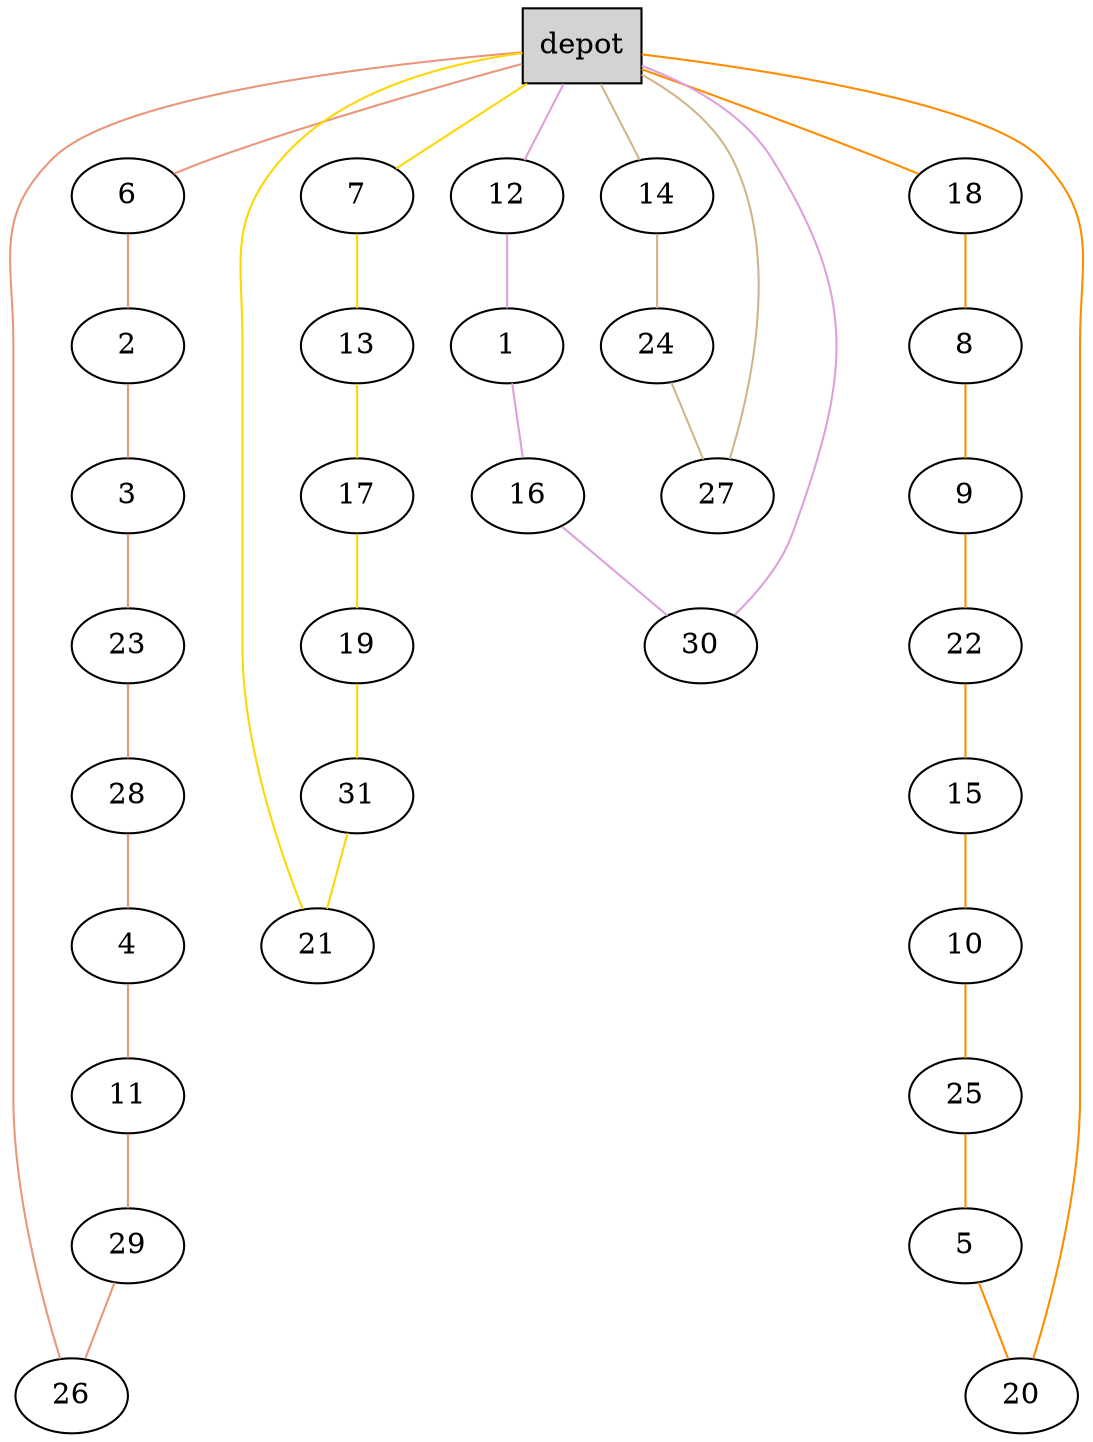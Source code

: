graph G {
  0[shape = box, label = "depot", style = filled ];
  6[shape = ellipse];
  "0"--"6"[color = darksalmon];
  2[shape = ellipse];
  "6"--"2"[color = darksalmon];
  3[shape = ellipse];
  "2"--"3"[color = darksalmon];
  23[shape = ellipse];
  "3"--"23"[color = darksalmon];
  28[shape = ellipse];
  "23"--"28"[color = darksalmon];
  4[shape = ellipse];
  "28"--"4"[color = darksalmon];
  11[shape = ellipse];
  "4"--"11"[color = darksalmon];
  29[shape = ellipse];
  "11"--"29"[color = darksalmon];
  26[shape = ellipse];
  "29"--"26"[color = darksalmon];
  "26"--"0"[color = darksalmon];
  7[shape = ellipse];
  "0"--"7"[color = gold];
  13[shape = ellipse];
  "7"--"13"[color = gold];
  17[shape = ellipse];
  "13"--"17"[color = gold];
  19[shape = ellipse];
  "17"--"19"[color = gold];
  31[shape = ellipse];
  "19"--"31"[color = gold];
  21[shape = ellipse];
  "31"--"21"[color = gold];
  "21"--"0"[color = gold];
  12[shape = ellipse];
  "0"--"12"[color = plum];
  1[shape = ellipse];
  "12"--"1"[color = plum];
  16[shape = ellipse];
  "1"--"16"[color = plum];
  30[shape = ellipse];
  "16"--"30"[color = plum];
  "30"--"0"[color = plum];
  14[shape = ellipse];
  "0"--"14"[color = tan];
  24[shape = ellipse];
  "14"--"24"[color = tan];
  27[shape = ellipse];
  "24"--"27"[color = tan];
  "27"--"0"[color = tan];
  18[shape = ellipse];
  "0"--"18"[color = darkorange];
  8[shape = ellipse];
  "18"--"8"[color = darkorange];
  9[shape = ellipse];
  "8"--"9"[color = darkorange];
  22[shape = ellipse];
  "9"--"22"[color = darkorange];
  15[shape = ellipse];
  "22"--"15"[color = darkorange];
  10[shape = ellipse];
  "15"--"10"[color = darkorange];
  25[shape = ellipse];
  "10"--"25"[color = darkorange];
  5[shape = ellipse];
  "25"--"5"[color = darkorange];
  20[shape = ellipse];
  "5"--"20"[color = darkorange];
  "20"--"0"[color = darkorange];
}
